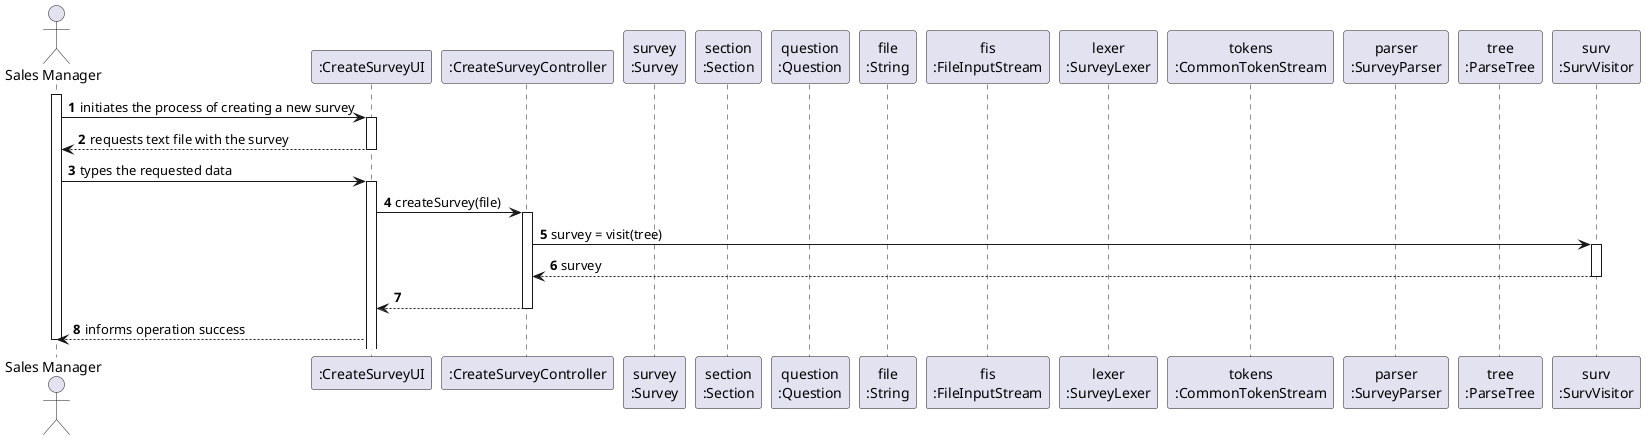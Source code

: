 @startuml
'https://plantuml.com/sequence-diagram

autonumber

actor "Sales Manager" as SM
participant ":CreateSurveyUI" as UI
participant ":CreateSurveyController" as CONTROLLER
participant "survey\n:Survey" as SURVEY
participant "section\n:Section" as SECTION
participant "question\n:Question" as QUESTION
participant "file\n:String" as FILE
participant "fis\n:FileInputStream" as FIS
participant "lexer\n:SurveyLexer" as LEXER
participant "tokens\n:CommonTokenStream" as TOKENS
participant "parser\n:SurveyParser" as PARSER
participant "tree\n:ParseTree" as TREE
participant "surv\n:SurvVisitor" as VISITOR

activate SM
SM -> UI : initiates the process of creating a new survey
activate UI
UI --> SM : requests text file with the survey
deactivate UI
SM -> UI: types the requested data
activate UI
UI -> CONTROLLER: createSurvey(file)
activate CONTROLLER
CONTROLLER -> VISITOR: survey = visit(tree)
activate VISITOR
VISITOR --> CONTROLLER: survey
deactivate VISITOR
CONTROLLER --> UI:
deactivate CONTROLLER
UI --> SM: informs operation success
deactivate SM

@enduml